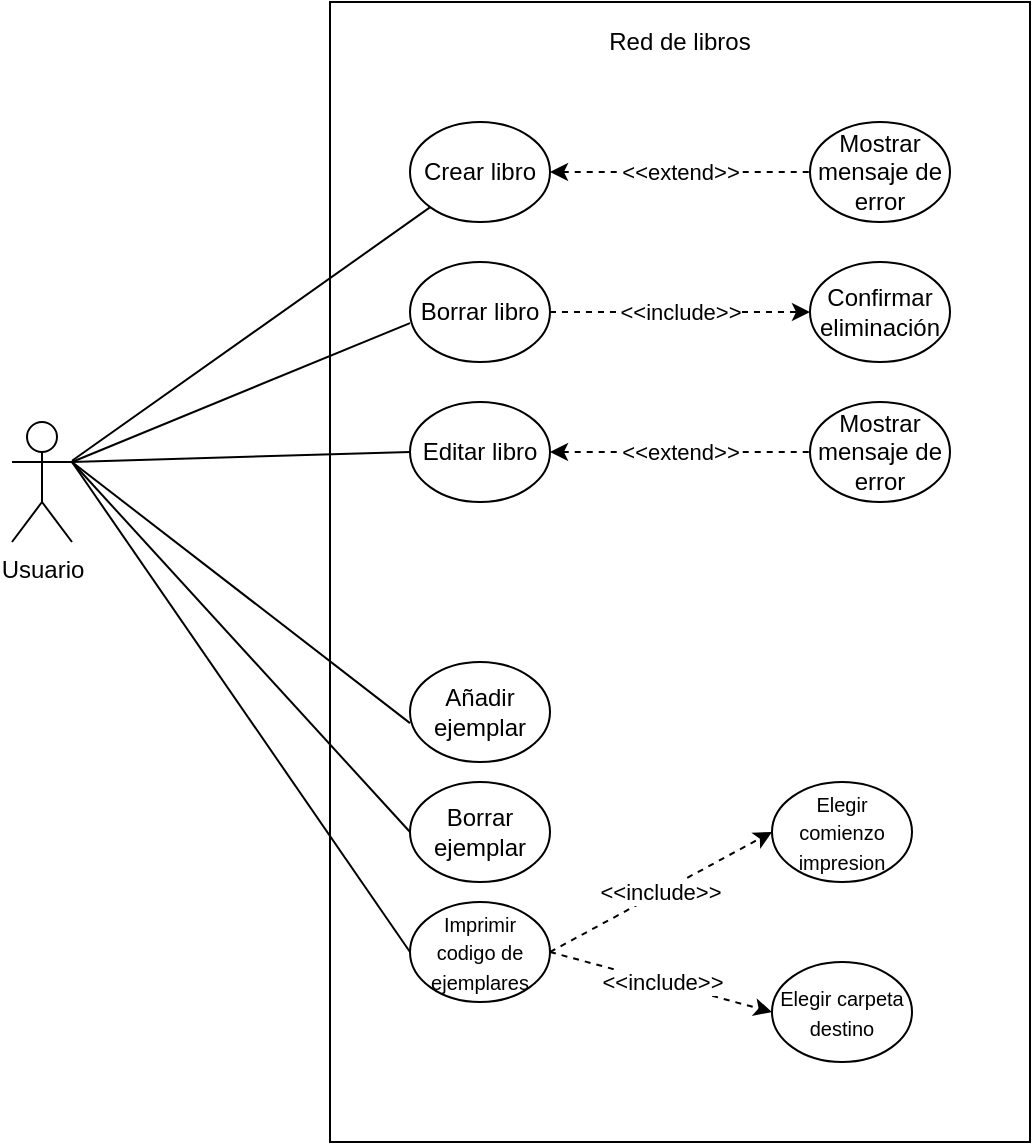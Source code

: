<mxfile version="13.1.5" type="google"><diagram id="BFGFq9rkYD2snhoEhS2I" name="Page-1"><mxGraphModel dx="1422" dy="762" grid="1" gridSize="10" guides="1" tooltips="1" connect="1" arrows="1" fold="1" page="1" pageScale="1" pageWidth="827" pageHeight="1169" math="0" shadow="0"><root><mxCell id="0"/><mxCell id="1" parent="0"/><mxCell id="bWIiSRHkL67UlbUl3dcw-1" value="Usuario" style="shape=umlActor;verticalLabelPosition=bottom;labelBackgroundColor=#ffffff;verticalAlign=top;html=1;" parent="1" vertex="1"><mxGeometry x="80" y="250" width="30" height="60" as="geometry"/></mxCell><mxCell id="bWIiSRHkL67UlbUl3dcw-4" value="" style="rounded=0;whiteSpace=wrap;html=1;" parent="1" vertex="1"><mxGeometry x="239" y="40" width="350" height="570" as="geometry"/></mxCell><mxCell id="bWIiSRHkL67UlbUl3dcw-5" value="Red de libros" style="text;html=1;strokeColor=none;fillColor=none;align=center;verticalAlign=middle;whiteSpace=wrap;rounded=0;" parent="1" vertex="1"><mxGeometry x="349" y="50" width="130" height="20" as="geometry"/></mxCell><mxCell id="bWIiSRHkL67UlbUl3dcw-6" value="Crear libro" style="ellipse;whiteSpace=wrap;html=1;" parent="1" vertex="1"><mxGeometry x="279" y="100" width="70" height="50" as="geometry"/></mxCell><mxCell id="bWIiSRHkL67UlbUl3dcw-7" value="" style="endArrow=none;html=1;startArrow=none;startFill=0;endFill=0;" parent="1" source="bWIiSRHkL67UlbUl3dcw-1" target="bWIiSRHkL67UlbUl3dcw-6" edge="1"><mxGeometry width="50" height="50" relative="1" as="geometry"><mxPoint x="480" y="320" as="sourcePoint"/><mxPoint x="530" y="270" as="targetPoint"/></mxGeometry></mxCell><mxCell id="bWIiSRHkL67UlbUl3dcw-8" value="Editar libro" style="ellipse;whiteSpace=wrap;html=1;" parent="1" vertex="1"><mxGeometry x="279" y="240" width="70" height="50" as="geometry"/></mxCell><mxCell id="bWIiSRHkL67UlbUl3dcw-9" value="Añadir ejemplar" style="ellipse;whiteSpace=wrap;html=1;" parent="1" vertex="1"><mxGeometry x="279" y="370" width="70" height="50" as="geometry"/></mxCell><mxCell id="bWIiSRHkL67UlbUl3dcw-10" value="Borrar libro" style="ellipse;whiteSpace=wrap;html=1;" parent="1" vertex="1"><mxGeometry x="279" y="170" width="70" height="50" as="geometry"/></mxCell><mxCell id="bWIiSRHkL67UlbUl3dcw-11" value="Borrar ejemplar" style="ellipse;whiteSpace=wrap;html=1;" parent="1" vertex="1"><mxGeometry x="279" y="430" width="70" height="50" as="geometry"/></mxCell><mxCell id="bWIiSRHkL67UlbUl3dcw-12" value="&lt;font style=&quot;font-size: 10px&quot;&gt;Imprimir codigo de ejemplares&lt;/font&gt;" style="ellipse;whiteSpace=wrap;html=1;" parent="1" vertex="1"><mxGeometry x="279" y="490" width="70" height="50" as="geometry"/></mxCell><mxCell id="bWIiSRHkL67UlbUl3dcw-13" value="" style="endArrow=none;html=1;startArrow=none;startFill=0;endFill=0;entryX=0;entryY=0.611;entryDx=0;entryDy=0;entryPerimeter=0;exitX=1;exitY=0.333;exitDx=0;exitDy=0;exitPerimeter=0;" parent="1" source="bWIiSRHkL67UlbUl3dcw-1" target="bWIiSRHkL67UlbUl3dcw-10" edge="1"><mxGeometry width="50" height="50" relative="1" as="geometry"><mxPoint x="120" y="279.381" as="sourcePoint"/><mxPoint x="299.118" y="152.582" as="targetPoint"/></mxGeometry></mxCell><mxCell id="bWIiSRHkL67UlbUl3dcw-14" value="" style="endArrow=none;html=1;startArrow=none;startFill=0;endFill=0;entryX=0;entryY=0.5;entryDx=0;entryDy=0;" parent="1" target="bWIiSRHkL67UlbUl3dcw-8" edge="1"><mxGeometry width="50" height="50" relative="1" as="geometry"><mxPoint x="110" y="270" as="sourcePoint"/><mxPoint x="289" y="200.55" as="targetPoint"/></mxGeometry></mxCell><mxCell id="bWIiSRHkL67UlbUl3dcw-15" value="" style="endArrow=none;html=1;startArrow=none;startFill=0;endFill=0;entryX=0;entryY=0.611;entryDx=0;entryDy=0;entryPerimeter=0;" parent="1" target="bWIiSRHkL67UlbUl3dcw-9" edge="1"><mxGeometry width="50" height="50" relative="1" as="geometry"><mxPoint x="110" y="270" as="sourcePoint"/><mxPoint x="289.0" y="255" as="targetPoint"/></mxGeometry></mxCell><mxCell id="bWIiSRHkL67UlbUl3dcw-16" value="" style="endArrow=none;html=1;startArrow=none;startFill=0;endFill=0;entryX=0;entryY=0.5;entryDx=0;entryDy=0;" parent="1" target="bWIiSRHkL67UlbUl3dcw-11" edge="1"><mxGeometry width="50" height="50" relative="1" as="geometry"><mxPoint x="110" y="270" as="sourcePoint"/><mxPoint x="289" y="320.55" as="targetPoint"/></mxGeometry></mxCell><mxCell id="bWIiSRHkL67UlbUl3dcw-17" value="" style="endArrow=none;html=1;startArrow=none;startFill=0;endFill=0;entryX=0;entryY=0.5;entryDx=0;entryDy=0;" parent="1" target="bWIiSRHkL67UlbUl3dcw-12" edge="1"><mxGeometry width="50" height="50" relative="1" as="geometry"><mxPoint x="110" y="270" as="sourcePoint"/><mxPoint x="289.0" y="375.0" as="targetPoint"/></mxGeometry></mxCell><mxCell id="bWIiSRHkL67UlbUl3dcw-19" value="Confirmar eliminación" style="ellipse;whiteSpace=wrap;html=1;" parent="1" vertex="1"><mxGeometry x="479" y="170" width="70" height="50" as="geometry"/></mxCell><mxCell id="bWIiSRHkL67UlbUl3dcw-20" value="&amp;lt;&amp;lt;include&amp;gt;&amp;gt;" style="endArrow=classic;dashed=1;html=1;exitX=1;exitY=0.5;exitDx=0;exitDy=0;entryX=0;entryY=0.5;entryDx=0;entryDy=0;endFill=1;" parent="1" source="bWIiSRHkL67UlbUl3dcw-10" target="bWIiSRHkL67UlbUl3dcw-19" edge="1"><mxGeometry width="50" height="50" relative="1" as="geometry"><mxPoint x="480" y="320" as="sourcePoint"/><mxPoint x="530" y="270" as="targetPoint"/></mxGeometry></mxCell><mxCell id="bWIiSRHkL67UlbUl3dcw-21" value="&lt;font style=&quot;font-size: 10px&quot;&gt;Elegir comienzo impresion&lt;/font&gt;" style="ellipse;whiteSpace=wrap;html=1;" parent="1" vertex="1"><mxGeometry x="460" y="430" width="70" height="50" as="geometry"/></mxCell><mxCell id="bWIiSRHkL67UlbUl3dcw-22" value="&amp;lt;&amp;lt;include&amp;gt;&amp;gt;" style="endArrow=classic;dashed=1;html=1;exitX=1;exitY=0.5;exitDx=0;exitDy=0;entryX=0;entryY=0.5;entryDx=0;entryDy=0;endFill=1;" parent="1" source="bWIiSRHkL67UlbUl3dcw-12" target="bWIiSRHkL67UlbUl3dcw-21" edge="1"><mxGeometry width="50" height="50" relative="1" as="geometry"><mxPoint x="359.0" y="195.0" as="sourcePoint"/><mxPoint x="489.0" y="195.0" as="targetPoint"/></mxGeometry></mxCell><mxCell id="bWIiSRHkL67UlbUl3dcw-23" value="&lt;span style=&quot;font-size: 10px&quot;&gt;Elegir carpeta destino&lt;/span&gt;" style="ellipse;whiteSpace=wrap;html=1;" parent="1" vertex="1"><mxGeometry x="460" y="520" width="70" height="50" as="geometry"/></mxCell><mxCell id="bWIiSRHkL67UlbUl3dcw-24" value="&amp;lt;&amp;lt;include&amp;gt;&amp;gt;" style="endArrow=classic;dashed=1;html=1;exitX=1;exitY=0.5;exitDx=0;exitDy=0;entryX=0;entryY=0.5;entryDx=0;entryDy=0;endFill=1;" parent="1" source="bWIiSRHkL67UlbUl3dcw-12" target="bWIiSRHkL67UlbUl3dcw-23" edge="1"><mxGeometry width="50" height="50" relative="1" as="geometry"><mxPoint x="359.0" y="435.0" as="sourcePoint"/><mxPoint x="460.0" y="435.0" as="targetPoint"/></mxGeometry></mxCell><mxCell id="bWIiSRHkL67UlbUl3dcw-25" value="Mostrar&lt;br&gt;mensaje de error" style="ellipse;whiteSpace=wrap;html=1;" parent="1" vertex="1"><mxGeometry x="479" y="100" width="70" height="50" as="geometry"/></mxCell><mxCell id="bWIiSRHkL67UlbUl3dcw-26" value="&amp;lt;&amp;lt;extend&amp;gt;&amp;gt;" style="endArrow=none;dashed=1;html=1;exitX=1;exitY=0.5;exitDx=0;exitDy=0;entryX=0;entryY=0.5;entryDx=0;entryDy=0;endFill=0;startArrow=classic;startFill=1;" parent="1" source="bWIiSRHkL67UlbUl3dcw-6" target="bWIiSRHkL67UlbUl3dcw-25" edge="1"><mxGeometry width="50" height="50" relative="1" as="geometry"><mxPoint x="359.0" y="205.0" as="sourcePoint"/><mxPoint x="489.0" y="205.0" as="targetPoint"/></mxGeometry></mxCell><mxCell id="jH_j70vRV40eJP1kia2--1" value="Mostrar&lt;br&gt;mensaje de error" style="ellipse;whiteSpace=wrap;html=1;" vertex="1" parent="1"><mxGeometry x="479" y="240" width="70" height="50" as="geometry"/></mxCell><mxCell id="jH_j70vRV40eJP1kia2--2" value="&amp;lt;&amp;lt;extend&amp;gt;&amp;gt;" style="endArrow=none;dashed=1;html=1;exitX=1;exitY=0.5;exitDx=0;exitDy=0;entryX=0;entryY=0.5;entryDx=0;entryDy=0;endFill=0;startArrow=classic;startFill=1;" edge="1" parent="1" source="bWIiSRHkL67UlbUl3dcw-8" target="jH_j70vRV40eJP1kia2--1"><mxGeometry width="50" height="50" relative="1" as="geometry"><mxPoint x="359" y="135" as="sourcePoint"/><mxPoint x="489" y="135" as="targetPoint"/></mxGeometry></mxCell></root></mxGraphModel></diagram></mxfile>